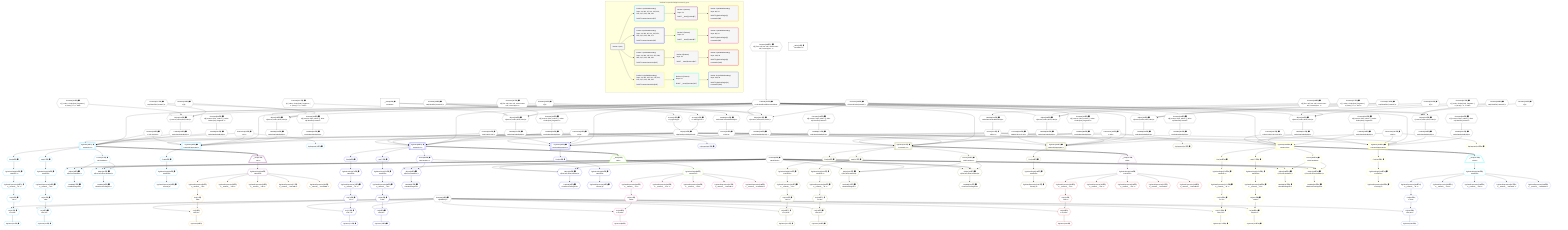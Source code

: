 %%{init: {'themeVariables': { 'fontSize': '12px'}}}%%
graph TD
    classDef path fill:#eee,stroke:#000,color:#000
    classDef plan fill:#fff,stroke-width:1px,color:#000
    classDef itemplan fill:#fff,stroke-width:2px,color:#000
    classDef unbatchedplan fill:#dff,stroke-width:1px,color:#000
    classDef sideeffectplan fill:#fcc,stroke-width:2px,color:#000
    classDef bucket fill:#f6f6f6,color:#000,stroke-width:2px,text-align:left


    %% plan dependencies
    Object219{{"Object[219∈0] ➊<br />ᐸ{reverse,orders,alias,codec}ᐳ"}}:::plan
    Lambda211{{"Lambda[211∈0] ➊<br />ᐸcalculateShouldReverseOrderᐳ"}}:::plan
    Constant216{{"Constant[216∈0] ➊<br />ᐸ[ { codec: Codec(int4), fragment: { n: [Array], f: 0, c: 266ᐳ"}}:::plan
    Constant217{{"Constant[217∈0] ➊<br />ᐸsql.identifier(”network”)ᐳ"}}:::plan
    Constant218{{"Constant[218∈0] ➊<br />ᐸRecordCodec(network)ᐳ"}}:::plan
    Lambda211 & Constant216 & Constant217 & Constant218 --> Object219
    Object235{{"Object[235∈0] ➊<br />ᐸ{reverse,orders,alias,codec}ᐳ"}}:::plan
    Constant232{{"Constant[232∈0] ➊<br />ᐸ[]ᐳ"}}:::plan
    Lambda211 & Constant232 & Constant217 & Constant218 --> Object235
    Object250{{"Object[250∈0] ➊<br />ᐸ{reverse,orders,alias,codec}ᐳ"}}:::plan
    Constant247{{"Constant[247∈0] ➊<br />ᐸ[ { codec: Codec(int4), fragment: { n: [Array], f: 0, c: 266ᐳ"}}:::plan
    Constant248{{"Constant[248∈0] ➊<br />ᐸsql.identifier(”network”)ᐳ"}}:::plan
    Lambda211 & Constant247 & Constant248 & Constant218 --> Object250
    Object265{{"Object[265∈0] ➊<br />ᐸ{reverse,orders,alias,codec}ᐳ"}}:::plan
    Constant262{{"Constant[262∈0] ➊<br />ᐸ[]ᐳ"}}:::plan
    Lambda211 & Constant262 & Constant248 & Constant218 --> Object265
    Object280{{"Object[280∈0] ➊<br />ᐸ{reverse,orders,alias,codec}ᐳ"}}:::plan
    Constant277{{"Constant[277∈0] ➊<br />ᐸ[ { codec: Codec(int4), fragment: { n: [Array], f: 0, c: 266ᐳ"}}:::plan
    Constant278{{"Constant[278∈0] ➊<br />ᐸsql.identifier(”network”)ᐳ"}}:::plan
    Lambda211 & Constant277 & Constant278 & Constant218 --> Object280
    Object295{{"Object[295∈0] ➊<br />ᐸ{reverse,orders,alias,codec}ᐳ"}}:::plan
    Constant292{{"Constant[292∈0] ➊<br />ᐸ[]ᐳ"}}:::plan
    Lambda211 & Constant292 & Constant278 & Constant218 --> Object295
    Object310{{"Object[310∈0] ➊<br />ᐸ{reverse,orders,alias,codec}ᐳ"}}:::plan
    Constant307{{"Constant[307∈0] ➊<br />ᐸ[ { codec: Codec(int4), fragment: { n: [Array], f: 0, c: 266ᐳ"}}:::plan
    Constant308{{"Constant[308∈0] ➊<br />ᐸsql.identifier(”network”)ᐳ"}}:::plan
    Lambda211 & Constant307 & Constant308 & Constant218 --> Object310
    Object325{{"Object[325∈0] ➊<br />ᐸ{reverse,orders,alias,codec}ᐳ"}}:::plan
    Constant322{{"Constant[322∈0] ➊<br />ᐸ[]ᐳ"}}:::plan
    Lambda211 & Constant322 & Constant308 & Constant218 --> Object325
    Object14{{"Object[14∈0] ➊<br />ᐸ{pgSettings,withPgClient}ᐳ"}}:::plan
    Access12{{"Access[12∈0] ➊<br />ᐸ2.pgSettingsᐳ"}}:::plan
    Access13{{"Access[13∈0] ➊<br />ᐸ2.withPgClientᐳ"}}:::plan
    Access12 & Access13 --> Object14
    __Value2["__Value[2∈0] ➊<br />ᐸcontextᐳ"]:::plan
    __Value2 --> Access12
    __Value2 --> Access13
    Constant336{{"Constant[336∈0] ➊<br />ᐸ§{ first: null, last: null, cursorLower: null, cursorUpper: ᐳ"}}:::plan
    Constant336 --> Lambda211
    Lambda214{{"Lambda[214∈0] ➊<br />ᐸcalculateLimitAndOffsetSQLᐳ"}}:::plan
    Constant337{{"Constant[337∈0] ➊<br />ᐸ§{ first: null, last: null, cursorLower: null, cursorUpper: ᐳ"}}:::plan
    Constant337 --> Lambda214
    Access215{{"Access[215∈0] ➊<br />ᐸ214.0ᐳ"}}:::plan
    Lambda214 --> Access215
    Lambda220{{"Lambda[220∈0] ➊<br />ᐸcalculateOrderBySQLᐳ"}}:::plan
    Object219 --> Lambda220
    Lambda226{{"Lambda[226∈0] ➊<br />ᐸcalculateOrderBySQLᐳ"}}:::plan
    Constant339{{"Constant[339∈0] ➊<br />ᐸ§{ reverse: false, orders: [ { codec: Codec(int4), fragment:ᐳ"}}:::plan
    Constant339 --> Lambda226
    Lambda230{{"Lambda[230∈0] ➊<br />ᐸcalculateLimitAndOffsetSQLᐳ"}}:::plan
    Constant338{{"Constant[338∈0] ➊<br />ᐸ§{ first: null, last: null, cursorLower: null, cursorUpper: ᐳ"}}:::plan
    Constant338 --> Lambda230
    Access231{{"Access[231∈0] ➊<br />ᐸ230.0ᐳ"}}:::plan
    Lambda230 --> Access231
    Lambda236{{"Lambda[236∈0] ➊<br />ᐸcalculateOrderBySQLᐳ"}}:::plan
    Object235 --> Lambda236
    Lambda241{{"Lambda[241∈0] ➊<br />ᐸcalculateOrderBySQLᐳ"}}:::plan
    Constant340{{"Constant[340∈0] ➊<br />ᐸ§{ reverse: false, orders: [], alias: sql.identifier(”networᐳ"}}:::plan
    Constant340 --> Lambda241
    Lambda251{{"Lambda[251∈0] ➊<br />ᐸcalculateOrderBySQLᐳ"}}:::plan
    Object250 --> Lambda251
    Lambda256{{"Lambda[256∈0] ➊<br />ᐸcalculateOrderBySQLᐳ"}}:::plan
    Constant341{{"Constant[341∈0] ➊<br />ᐸ§{ reverse: false, orders: [ { codec: Codec(int4), fragment:ᐳ"}}:::plan
    Constant341 --> Lambda256
    Lambda266{{"Lambda[266∈0] ➊<br />ᐸcalculateOrderBySQLᐳ"}}:::plan
    Object265 --> Lambda266
    Lambda271{{"Lambda[271∈0] ➊<br />ᐸcalculateOrderBySQLᐳ"}}:::plan
    Constant342{{"Constant[342∈0] ➊<br />ᐸ§{ reverse: false, orders: [], alias: sql.identifier(”networᐳ"}}:::plan
    Constant342 --> Lambda271
    Lambda281{{"Lambda[281∈0] ➊<br />ᐸcalculateOrderBySQLᐳ"}}:::plan
    Object280 --> Lambda281
    Lambda286{{"Lambda[286∈0] ➊<br />ᐸcalculateOrderBySQLᐳ"}}:::plan
    Constant343{{"Constant[343∈0] ➊<br />ᐸ§{ reverse: false, orders: [ { codec: Codec(int4), fragment:ᐳ"}}:::plan
    Constant343 --> Lambda286
    Lambda296{{"Lambda[296∈0] ➊<br />ᐸcalculateOrderBySQLᐳ"}}:::plan
    Object295 --> Lambda296
    Lambda301{{"Lambda[301∈0] ➊<br />ᐸcalculateOrderBySQLᐳ"}}:::plan
    Constant344{{"Constant[344∈0] ➊<br />ᐸ§{ reverse: false, orders: [], alias: sql.identifier(”networᐳ"}}:::plan
    Constant344 --> Lambda301
    Lambda311{{"Lambda[311∈0] ➊<br />ᐸcalculateOrderBySQLᐳ"}}:::plan
    Object310 --> Lambda311
    Lambda316{{"Lambda[316∈0] ➊<br />ᐸcalculateOrderBySQLᐳ"}}:::plan
    Constant345{{"Constant[345∈0] ➊<br />ᐸ§{ reverse: false, orders: [ { codec: Codec(int4), fragment:ᐳ"}}:::plan
    Constant345 --> Lambda316
    Lambda326{{"Lambda[326∈0] ➊<br />ᐸcalculateOrderBySQLᐳ"}}:::plan
    Object325 --> Lambda326
    Lambda331{{"Lambda[331∈0] ➊<br />ᐸcalculateOrderBySQLᐳ"}}:::plan
    Constant346{{"Constant[346∈0] ➊<br />ᐸ§{ reverse: false, orders: [], alias: sql.identifier(”networᐳ"}}:::plan
    Constant346 --> Lambda331
    __Value4["__Value[4∈0] ➊<br />ᐸrootValueᐳ"]:::plan
    Constant6{{"Constant[6∈0] ➊<br />ᐸundefinedᐳ"}}:::plan
    Connection15{{"Connection[15∈0] ➊<br />ᐸ11ᐳ"}}:::plan
    Constant24{{"Constant[24∈0] ➊<br />ᐸ[HIDDEN]ᐳ"}}:::plan
    Connection65{{"Connection[65∈0] ➊<br />ᐸ63ᐳ"}}:::plan
    Connection115{{"Connection[115∈0] ➊<br />ᐸ113ᐳ"}}:::plan
    Connection165{{"Connection[165∈0] ➊<br />ᐸ163ᐳ"}}:::plan
    Constant332{{"Constant[332∈0] ➊<br />ᐸ'192.168.0.0'ᐳ"}}:::plan
    Constant333{{"Constant[333∈0] ➊<br />ᐸ'192.168.0.0/16'ᐳ"}}:::plan
    Constant334{{"Constant[334∈0] ➊<br />ᐸ'08:00:2b:01:02:03'ᐳ"}}:::plan
    Constant335{{"Constant[335∈0] ➊<br />ᐸ'08:00:2b:01:02:03:04:05'ᐳ"}}:::plan
    PgSelect16[["PgSelect[16∈1] ➊<br />ᐸnetwork+1ᐳ"]]:::plan
    Object14 & Constant332 & Connection15 & Lambda211 & Access215 & Lambda220 & Lambda226 --> PgSelect16
    PgSelect42[["PgSelect[42∈1] ➊<br />ᐸnetwork(aggregate)ᐳ"]]:::plan
    Object14 & Constant332 & Connection15 & Lambda211 & Access231 & Lambda236 & Lambda241 --> PgSelect42
    Object40{{"Object[40∈1] ➊<br />ᐸ{first,last,offset,hasMore}ᐳ"}}:::plan
    Access35{{"Access[35∈1] ➊<br />ᐸ16.hasMoreᐳ"}}:::plan
    Constant6 & Constant6 & Constant6 & Access35 --> Object40
    Object36{{"Object[36∈1] ➊<br />ᐸ{first,last,hasMore}ᐳ"}}:::plan
    Constant6 & Constant6 & Access35 --> Object36
    List25{{"List[25∈1] ➊<br />ᐸ24,23ᐳ"}}:::plan
    List23{{"List[23∈1] ➊<br />ᐸ22ᐳ"}}:::plan
    Constant24 & List23 --> List25
    List32{{"List[32∈1] ➊<br />ᐸ24,31ᐳ"}}:::plan
    List31{{"List[31∈1] ➊<br />ᐸ30ᐳ"}}:::plan
    Constant24 & List31 --> List32
    PgPageInfo17{{"PgPageInfo[17∈1] ➊"}}:::plan
    Connection15 --> PgPageInfo17
    First19{{"First[19∈1] ➊"}}:::plan
    PgSelect16 --> First19
    PgSelectSingle20{{"PgSelectSingle[20∈1] ➊<br />ᐸnetworkᐳ"}}:::plan
    First19 --> PgSelectSingle20
    PgCursor21{{"PgCursor[21∈1] ➊"}}:::plan
    List25 --> PgCursor21
    PgClassExpression22{{"PgClassExpression[22∈1] ➊<br />ᐸ__network__.”id”ᐳ"}}:::plan
    PgSelectSingle20 --> PgClassExpression22
    PgClassExpression22 --> List23
    Last27{{"Last[27∈1] ➊"}}:::plan
    PgSelect16 --> Last27
    PgSelectSingle28{{"PgSelectSingle[28∈1] ➊<br />ᐸnetworkᐳ"}}:::plan
    Last27 --> PgSelectSingle28
    PgCursor29{{"PgCursor[29∈1] ➊"}}:::plan
    List32 --> PgCursor29
    PgClassExpression30{{"PgClassExpression[30∈1] ➊<br />ᐸ__network__.”id”ᐳ"}}:::plan
    PgSelectSingle28 --> PgClassExpression30
    PgClassExpression30 --> List31
    PgSelect16 --> Access35
    Lambda37{{"Lambda[37∈1] ➊<br />ᐸhasNextPageCbᐳ"}}:::plan
    Object36 --> Lambda37
    Lambda41{{"Lambda[41∈1] ➊<br />ᐸhasPreviousPageCbᐳ"}}:::plan
    Object40 --> Lambda41
    First43{{"First[43∈1] ➊"}}:::plan
    PgSelect42 --> First43
    PgSelectSingle44{{"PgSelectSingle[44∈1] ➊<br />ᐸnetworkᐳ"}}:::plan
    First43 --> PgSelectSingle44
    PgClassExpression45{{"PgClassExpression[45∈1] ➊<br />ᐸcount(*)ᐳ"}}:::plan
    PgSelectSingle44 --> PgClassExpression45
    __Item47[/"__Item[47∈2]<br />ᐸ16ᐳ"\]:::itemplan
    PgSelect16 ==> __Item47
    PgSelectSingle48{{"PgSelectSingle[48∈2]<br />ᐸnetworkᐳ"}}:::plan
    __Item47 --> PgSelectSingle48
    List53{{"List[53∈3]<br />ᐸ24,51ᐳ"}}:::plan
    List51{{"List[51∈3]<br />ᐸ50ᐳ"}}:::plan
    Constant24 & List51 --> List53
    PgCursor49{{"PgCursor[49∈3]"}}:::plan
    List53 --> PgCursor49
    PgClassExpression50{{"PgClassExpression[50∈3]<br />ᐸ__network__.”id”ᐳ"}}:::plan
    PgSelectSingle48 --> PgClassExpression50
    PgClassExpression50 --> List51
    PgClassExpression55{{"PgClassExpression[55∈3]<br />ᐸ__network__.”inet”ᐳ"}}:::plan
    PgSelectSingle48 --> PgClassExpression55
    PgClassExpression56{{"PgClassExpression[56∈3]<br />ᐸ__network__.”cidr”ᐳ"}}:::plan
    PgSelectSingle48 --> PgClassExpression56
    PgClassExpression57{{"PgClassExpression[57∈3]<br />ᐸ__network__.”macaddr”ᐳ"}}:::plan
    PgSelectSingle48 --> PgClassExpression57
    PgClassExpression58{{"PgClassExpression[58∈3]<br />ᐸ__network__.”macaddr8”ᐳ"}}:::plan
    PgSelectSingle48 --> PgClassExpression58
    PgSelect66[["PgSelect[66∈4] ➊<br />ᐸnetwork+1ᐳ"]]:::plan
    Object14 & Constant333 & Connection65 & Lambda211 & Access215 & Lambda251 & Lambda256 --> PgSelect66
    PgSelect92[["PgSelect[92∈4] ➊<br />ᐸnetwork(aggregate)ᐳ"]]:::plan
    Object14 & Constant333 & Connection65 & Lambda211 & Access231 & Lambda266 & Lambda271 --> PgSelect92
    Object90{{"Object[90∈4] ➊<br />ᐸ{first,last,offset,hasMore}ᐳ"}}:::plan
    Access85{{"Access[85∈4] ➊<br />ᐸ66.hasMoreᐳ"}}:::plan
    Constant6 & Constant6 & Constant6 & Access85 --> Object90
    Object86{{"Object[86∈4] ➊<br />ᐸ{first,last,hasMore}ᐳ"}}:::plan
    Constant6 & Constant6 & Access85 --> Object86
    List75{{"List[75∈4] ➊<br />ᐸ24,73ᐳ"}}:::plan
    List73{{"List[73∈4] ➊<br />ᐸ72ᐳ"}}:::plan
    Constant24 & List73 --> List75
    List82{{"List[82∈4] ➊<br />ᐸ24,81ᐳ"}}:::plan
    List81{{"List[81∈4] ➊<br />ᐸ80ᐳ"}}:::plan
    Constant24 & List81 --> List82
    PgPageInfo67{{"PgPageInfo[67∈4] ➊"}}:::plan
    Connection65 --> PgPageInfo67
    First69{{"First[69∈4] ➊"}}:::plan
    PgSelect66 --> First69
    PgSelectSingle70{{"PgSelectSingle[70∈4] ➊<br />ᐸnetworkᐳ"}}:::plan
    First69 --> PgSelectSingle70
    PgCursor71{{"PgCursor[71∈4] ➊"}}:::plan
    List75 --> PgCursor71
    PgClassExpression72{{"PgClassExpression[72∈4] ➊<br />ᐸ__network__.”id”ᐳ"}}:::plan
    PgSelectSingle70 --> PgClassExpression72
    PgClassExpression72 --> List73
    Last77{{"Last[77∈4] ➊"}}:::plan
    PgSelect66 --> Last77
    PgSelectSingle78{{"PgSelectSingle[78∈4] ➊<br />ᐸnetworkᐳ"}}:::plan
    Last77 --> PgSelectSingle78
    PgCursor79{{"PgCursor[79∈4] ➊"}}:::plan
    List82 --> PgCursor79
    PgClassExpression80{{"PgClassExpression[80∈4] ➊<br />ᐸ__network__.”id”ᐳ"}}:::plan
    PgSelectSingle78 --> PgClassExpression80
    PgClassExpression80 --> List81
    PgSelect66 --> Access85
    Lambda87{{"Lambda[87∈4] ➊<br />ᐸhasNextPageCbᐳ"}}:::plan
    Object86 --> Lambda87
    Lambda91{{"Lambda[91∈4] ➊<br />ᐸhasPreviousPageCbᐳ"}}:::plan
    Object90 --> Lambda91
    First93{{"First[93∈4] ➊"}}:::plan
    PgSelect92 --> First93
    PgSelectSingle94{{"PgSelectSingle[94∈4] ➊<br />ᐸnetworkᐳ"}}:::plan
    First93 --> PgSelectSingle94
    PgClassExpression95{{"PgClassExpression[95∈4] ➊<br />ᐸcount(*)ᐳ"}}:::plan
    PgSelectSingle94 --> PgClassExpression95
    __Item97[/"__Item[97∈5]<br />ᐸ66ᐳ"\]:::itemplan
    PgSelect66 ==> __Item97
    PgSelectSingle98{{"PgSelectSingle[98∈5]<br />ᐸnetworkᐳ"}}:::plan
    __Item97 --> PgSelectSingle98
    List103{{"List[103∈6]<br />ᐸ24,101ᐳ"}}:::plan
    List101{{"List[101∈6]<br />ᐸ100ᐳ"}}:::plan
    Constant24 & List101 --> List103
    PgCursor99{{"PgCursor[99∈6]"}}:::plan
    List103 --> PgCursor99
    PgClassExpression100{{"PgClassExpression[100∈6]<br />ᐸ__network__.”id”ᐳ"}}:::plan
    PgSelectSingle98 --> PgClassExpression100
    PgClassExpression100 --> List101
    PgClassExpression105{{"PgClassExpression[105∈6]<br />ᐸ__network__.”inet”ᐳ"}}:::plan
    PgSelectSingle98 --> PgClassExpression105
    PgClassExpression106{{"PgClassExpression[106∈6]<br />ᐸ__network__.”cidr”ᐳ"}}:::plan
    PgSelectSingle98 --> PgClassExpression106
    PgClassExpression107{{"PgClassExpression[107∈6]<br />ᐸ__network__.”macaddr”ᐳ"}}:::plan
    PgSelectSingle98 --> PgClassExpression107
    PgClassExpression108{{"PgClassExpression[108∈6]<br />ᐸ__network__.”macaddr8”ᐳ"}}:::plan
    PgSelectSingle98 --> PgClassExpression108
    PgSelect116[["PgSelect[116∈7] ➊<br />ᐸnetwork+1ᐳ"]]:::plan
    Object14 & Constant334 & Connection115 & Lambda211 & Access215 & Lambda281 & Lambda286 --> PgSelect116
    PgSelect142[["PgSelect[142∈7] ➊<br />ᐸnetwork(aggregate)ᐳ"]]:::plan
    Object14 & Constant334 & Connection115 & Lambda211 & Access231 & Lambda296 & Lambda301 --> PgSelect142
    Object140{{"Object[140∈7] ➊<br />ᐸ{first,last,offset,hasMore}ᐳ"}}:::plan
    Access135{{"Access[135∈7] ➊<br />ᐸ116.hasMoreᐳ"}}:::plan
    Constant6 & Constant6 & Constant6 & Access135 --> Object140
    Object136{{"Object[136∈7] ➊<br />ᐸ{first,last,hasMore}ᐳ"}}:::plan
    Constant6 & Constant6 & Access135 --> Object136
    List125{{"List[125∈7] ➊<br />ᐸ24,123ᐳ"}}:::plan
    List123{{"List[123∈7] ➊<br />ᐸ122ᐳ"}}:::plan
    Constant24 & List123 --> List125
    List132{{"List[132∈7] ➊<br />ᐸ24,131ᐳ"}}:::plan
    List131{{"List[131∈7] ➊<br />ᐸ130ᐳ"}}:::plan
    Constant24 & List131 --> List132
    PgPageInfo117{{"PgPageInfo[117∈7] ➊"}}:::plan
    Connection115 --> PgPageInfo117
    First119{{"First[119∈7] ➊"}}:::plan
    PgSelect116 --> First119
    PgSelectSingle120{{"PgSelectSingle[120∈7] ➊<br />ᐸnetworkᐳ"}}:::plan
    First119 --> PgSelectSingle120
    PgCursor121{{"PgCursor[121∈7] ➊"}}:::plan
    List125 --> PgCursor121
    PgClassExpression122{{"PgClassExpression[122∈7] ➊<br />ᐸ__network__.”id”ᐳ"}}:::plan
    PgSelectSingle120 --> PgClassExpression122
    PgClassExpression122 --> List123
    Last127{{"Last[127∈7] ➊"}}:::plan
    PgSelect116 --> Last127
    PgSelectSingle128{{"PgSelectSingle[128∈7] ➊<br />ᐸnetworkᐳ"}}:::plan
    Last127 --> PgSelectSingle128
    PgCursor129{{"PgCursor[129∈7] ➊"}}:::plan
    List132 --> PgCursor129
    PgClassExpression130{{"PgClassExpression[130∈7] ➊<br />ᐸ__network__.”id”ᐳ"}}:::plan
    PgSelectSingle128 --> PgClassExpression130
    PgClassExpression130 --> List131
    PgSelect116 --> Access135
    Lambda137{{"Lambda[137∈7] ➊<br />ᐸhasNextPageCbᐳ"}}:::plan
    Object136 --> Lambda137
    Lambda141{{"Lambda[141∈7] ➊<br />ᐸhasPreviousPageCbᐳ"}}:::plan
    Object140 --> Lambda141
    First143{{"First[143∈7] ➊"}}:::plan
    PgSelect142 --> First143
    PgSelectSingle144{{"PgSelectSingle[144∈7] ➊<br />ᐸnetworkᐳ"}}:::plan
    First143 --> PgSelectSingle144
    PgClassExpression145{{"PgClassExpression[145∈7] ➊<br />ᐸcount(*)ᐳ"}}:::plan
    PgSelectSingle144 --> PgClassExpression145
    __Item147[/"__Item[147∈8]<br />ᐸ116ᐳ"\]:::itemplan
    PgSelect116 ==> __Item147
    PgSelectSingle148{{"PgSelectSingle[148∈8]<br />ᐸnetworkᐳ"}}:::plan
    __Item147 --> PgSelectSingle148
    List153{{"List[153∈9]<br />ᐸ24,151ᐳ"}}:::plan
    List151{{"List[151∈9]<br />ᐸ150ᐳ"}}:::plan
    Constant24 & List151 --> List153
    PgCursor149{{"PgCursor[149∈9]"}}:::plan
    List153 --> PgCursor149
    PgClassExpression150{{"PgClassExpression[150∈9]<br />ᐸ__network__.”id”ᐳ"}}:::plan
    PgSelectSingle148 --> PgClassExpression150
    PgClassExpression150 --> List151
    PgClassExpression155{{"PgClassExpression[155∈9]<br />ᐸ__network__.”inet”ᐳ"}}:::plan
    PgSelectSingle148 --> PgClassExpression155
    PgClassExpression156{{"PgClassExpression[156∈9]<br />ᐸ__network__.”cidr”ᐳ"}}:::plan
    PgSelectSingle148 --> PgClassExpression156
    PgClassExpression157{{"PgClassExpression[157∈9]<br />ᐸ__network__.”macaddr”ᐳ"}}:::plan
    PgSelectSingle148 --> PgClassExpression157
    PgClassExpression158{{"PgClassExpression[158∈9]<br />ᐸ__network__.”macaddr8”ᐳ"}}:::plan
    PgSelectSingle148 --> PgClassExpression158
    PgSelect166[["PgSelect[166∈10] ➊<br />ᐸnetwork+1ᐳ"]]:::plan
    Object14 & Constant335 & Connection165 & Lambda211 & Access215 & Lambda311 & Lambda316 --> PgSelect166
    PgSelect192[["PgSelect[192∈10] ➊<br />ᐸnetwork(aggregate)ᐳ"]]:::plan
    Object14 & Constant335 & Connection165 & Lambda211 & Access231 & Lambda326 & Lambda331 --> PgSelect192
    Object190{{"Object[190∈10] ➊<br />ᐸ{first,last,offset,hasMore}ᐳ"}}:::plan
    Access185{{"Access[185∈10] ➊<br />ᐸ166.hasMoreᐳ"}}:::plan
    Constant6 & Constant6 & Constant6 & Access185 --> Object190
    Object186{{"Object[186∈10] ➊<br />ᐸ{first,last,hasMore}ᐳ"}}:::plan
    Constant6 & Constant6 & Access185 --> Object186
    List175{{"List[175∈10] ➊<br />ᐸ24,173ᐳ"}}:::plan
    List173{{"List[173∈10] ➊<br />ᐸ172ᐳ"}}:::plan
    Constant24 & List173 --> List175
    List182{{"List[182∈10] ➊<br />ᐸ24,181ᐳ"}}:::plan
    List181{{"List[181∈10] ➊<br />ᐸ180ᐳ"}}:::plan
    Constant24 & List181 --> List182
    PgPageInfo167{{"PgPageInfo[167∈10] ➊"}}:::plan
    Connection165 --> PgPageInfo167
    First169{{"First[169∈10] ➊"}}:::plan
    PgSelect166 --> First169
    PgSelectSingle170{{"PgSelectSingle[170∈10] ➊<br />ᐸnetworkᐳ"}}:::plan
    First169 --> PgSelectSingle170
    PgCursor171{{"PgCursor[171∈10] ➊"}}:::plan
    List175 --> PgCursor171
    PgClassExpression172{{"PgClassExpression[172∈10] ➊<br />ᐸ__network__.”id”ᐳ"}}:::plan
    PgSelectSingle170 --> PgClassExpression172
    PgClassExpression172 --> List173
    Last177{{"Last[177∈10] ➊"}}:::plan
    PgSelect166 --> Last177
    PgSelectSingle178{{"PgSelectSingle[178∈10] ➊<br />ᐸnetworkᐳ"}}:::plan
    Last177 --> PgSelectSingle178
    PgCursor179{{"PgCursor[179∈10] ➊"}}:::plan
    List182 --> PgCursor179
    PgClassExpression180{{"PgClassExpression[180∈10] ➊<br />ᐸ__network__.”id”ᐳ"}}:::plan
    PgSelectSingle178 --> PgClassExpression180
    PgClassExpression180 --> List181
    PgSelect166 --> Access185
    Lambda187{{"Lambda[187∈10] ➊<br />ᐸhasNextPageCbᐳ"}}:::plan
    Object186 --> Lambda187
    Lambda191{{"Lambda[191∈10] ➊<br />ᐸhasPreviousPageCbᐳ"}}:::plan
    Object190 --> Lambda191
    First193{{"First[193∈10] ➊"}}:::plan
    PgSelect192 --> First193
    PgSelectSingle194{{"PgSelectSingle[194∈10] ➊<br />ᐸnetworkᐳ"}}:::plan
    First193 --> PgSelectSingle194
    PgClassExpression195{{"PgClassExpression[195∈10] ➊<br />ᐸcount(*)ᐳ"}}:::plan
    PgSelectSingle194 --> PgClassExpression195
    __Item197[/"__Item[197∈11]<br />ᐸ166ᐳ"\]:::itemplan
    PgSelect166 ==> __Item197
    PgSelectSingle198{{"PgSelectSingle[198∈11]<br />ᐸnetworkᐳ"}}:::plan
    __Item197 --> PgSelectSingle198
    List203{{"List[203∈12]<br />ᐸ24,201ᐳ"}}:::plan
    List201{{"List[201∈12]<br />ᐸ200ᐳ"}}:::plan
    Constant24 & List201 --> List203
    PgCursor199{{"PgCursor[199∈12]"}}:::plan
    List203 --> PgCursor199
    PgClassExpression200{{"PgClassExpression[200∈12]<br />ᐸ__network__.”id”ᐳ"}}:::plan
    PgSelectSingle198 --> PgClassExpression200
    PgClassExpression200 --> List201
    PgClassExpression205{{"PgClassExpression[205∈12]<br />ᐸ__network__.”inet”ᐳ"}}:::plan
    PgSelectSingle198 --> PgClassExpression205
    PgClassExpression206{{"PgClassExpression[206∈12]<br />ᐸ__network__.”cidr”ᐳ"}}:::plan
    PgSelectSingle198 --> PgClassExpression206
    PgClassExpression207{{"PgClassExpression[207∈12]<br />ᐸ__network__.”macaddr”ᐳ"}}:::plan
    PgSelectSingle198 --> PgClassExpression207
    PgClassExpression208{{"PgClassExpression[208∈12]<br />ᐸ__network__.”macaddr8”ᐳ"}}:::plan
    PgSelectSingle198 --> PgClassExpression208

    %% define steps

    subgraph "Buckets for queries/v4/pg11.network_types"
    Bucket0("Bucket 0 (root)"):::bucket
    classDef bucket0 stroke:#696969
    class Bucket0,__Value2,__Value4,Constant6,Access12,Access13,Object14,Connection15,Constant24,Connection65,Connection115,Connection165,Lambda211,Lambda214,Access215,Constant216,Constant217,Constant218,Object219,Lambda220,Lambda226,Lambda230,Access231,Constant232,Object235,Lambda236,Lambda241,Constant247,Constant248,Object250,Lambda251,Lambda256,Constant262,Object265,Lambda266,Lambda271,Constant277,Constant278,Object280,Lambda281,Lambda286,Constant292,Object295,Lambda296,Lambda301,Constant307,Constant308,Object310,Lambda311,Lambda316,Constant322,Object325,Lambda326,Lambda331,Constant332,Constant333,Constant334,Constant335,Constant336,Constant337,Constant338,Constant339,Constant340,Constant341,Constant342,Constant343,Constant344,Constant345,Constant346 bucket0
    Bucket1("Bucket 1 (nullableBoundary)<br />Deps: 14, 332, 15, 211, 215, 220, 226, 24, 6, 231, 236, 241<br /><br />ROOT Connectionᐸ11ᐳ[15]"):::bucket
    classDef bucket1 stroke:#00bfff
    class Bucket1,PgSelect16,PgPageInfo17,First19,PgSelectSingle20,PgCursor21,PgClassExpression22,List23,List25,Last27,PgSelectSingle28,PgCursor29,PgClassExpression30,List31,List32,Access35,Object36,Lambda37,Object40,Lambda41,PgSelect42,First43,PgSelectSingle44,PgClassExpression45 bucket1
    Bucket2("Bucket 2 (listItem)<br />Deps: 24<br /><br />ROOT __Item{2}ᐸ16ᐳ[47]"):::bucket
    classDef bucket2 stroke:#7f007f
    class Bucket2,__Item47,PgSelectSingle48 bucket2
    Bucket3("Bucket 3 (nullableBoundary)<br />Deps: 48, 24<br /><br />ROOT PgSelectSingle{2}ᐸnetworkᐳ[48]"):::bucket
    classDef bucket3 stroke:#ffa500
    class Bucket3,PgCursor49,PgClassExpression50,List51,List53,PgClassExpression55,PgClassExpression56,PgClassExpression57,PgClassExpression58 bucket3
    Bucket4("Bucket 4 (nullableBoundary)<br />Deps: 14, 333, 65, 211, 215, 251, 256, 24, 6, 231, 266, 271<br /><br />ROOT Connectionᐸ63ᐳ[65]"):::bucket
    classDef bucket4 stroke:#0000ff
    class Bucket4,PgSelect66,PgPageInfo67,First69,PgSelectSingle70,PgCursor71,PgClassExpression72,List73,List75,Last77,PgSelectSingle78,PgCursor79,PgClassExpression80,List81,List82,Access85,Object86,Lambda87,Object90,Lambda91,PgSelect92,First93,PgSelectSingle94,PgClassExpression95 bucket4
    Bucket5("Bucket 5 (listItem)<br />Deps: 24<br /><br />ROOT __Item{5}ᐸ66ᐳ[97]"):::bucket
    classDef bucket5 stroke:#7fff00
    class Bucket5,__Item97,PgSelectSingle98 bucket5
    Bucket6("Bucket 6 (nullableBoundary)<br />Deps: 98, 24<br /><br />ROOT PgSelectSingle{5}ᐸnetworkᐳ[98]"):::bucket
    classDef bucket6 stroke:#ff1493
    class Bucket6,PgCursor99,PgClassExpression100,List101,List103,PgClassExpression105,PgClassExpression106,PgClassExpression107,PgClassExpression108 bucket6
    Bucket7("Bucket 7 (nullableBoundary)<br />Deps: 14, 334, 115, 211, 215, 281, 286, 24, 6, 231, 296, 301<br /><br />ROOT Connectionᐸ113ᐳ[115]"):::bucket
    classDef bucket7 stroke:#808000
    class Bucket7,PgSelect116,PgPageInfo117,First119,PgSelectSingle120,PgCursor121,PgClassExpression122,List123,List125,Last127,PgSelectSingle128,PgCursor129,PgClassExpression130,List131,List132,Access135,Object136,Lambda137,Object140,Lambda141,PgSelect142,First143,PgSelectSingle144,PgClassExpression145 bucket7
    Bucket8("Bucket 8 (listItem)<br />Deps: 24<br /><br />ROOT __Item{8}ᐸ116ᐳ[147]"):::bucket
    classDef bucket8 stroke:#dda0dd
    class Bucket8,__Item147,PgSelectSingle148 bucket8
    Bucket9("Bucket 9 (nullableBoundary)<br />Deps: 148, 24<br /><br />ROOT PgSelectSingle{8}ᐸnetworkᐳ[148]"):::bucket
    classDef bucket9 stroke:#ff0000
    class Bucket9,PgCursor149,PgClassExpression150,List151,List153,PgClassExpression155,PgClassExpression156,PgClassExpression157,PgClassExpression158 bucket9
    Bucket10("Bucket 10 (nullableBoundary)<br />Deps: 14, 335, 165, 211, 215, 311, 316, 24, 6, 231, 326, 331<br /><br />ROOT Connectionᐸ163ᐳ[165]"):::bucket
    classDef bucket10 stroke:#ffff00
    class Bucket10,PgSelect166,PgPageInfo167,First169,PgSelectSingle170,PgCursor171,PgClassExpression172,List173,List175,Last177,PgSelectSingle178,PgCursor179,PgClassExpression180,List181,List182,Access185,Object186,Lambda187,Object190,Lambda191,PgSelect192,First193,PgSelectSingle194,PgClassExpression195 bucket10
    Bucket11("Bucket 11 (listItem)<br />Deps: 24<br /><br />ROOT __Item{11}ᐸ166ᐳ[197]"):::bucket
    classDef bucket11 stroke:#00ffff
    class Bucket11,__Item197,PgSelectSingle198 bucket11
    Bucket12("Bucket 12 (nullableBoundary)<br />Deps: 198, 24<br /><br />ROOT PgSelectSingle{11}ᐸnetworkᐳ[198]"):::bucket
    classDef bucket12 stroke:#4169e1
    class Bucket12,PgCursor199,PgClassExpression200,List201,List203,PgClassExpression205,PgClassExpression206,PgClassExpression207,PgClassExpression208 bucket12
    Bucket0 --> Bucket1 & Bucket4 & Bucket7 & Bucket10
    Bucket1 --> Bucket2
    Bucket2 --> Bucket3
    Bucket4 --> Bucket5
    Bucket5 --> Bucket6
    Bucket7 --> Bucket8
    Bucket8 --> Bucket9
    Bucket10 --> Bucket11
    Bucket11 --> Bucket12
    end